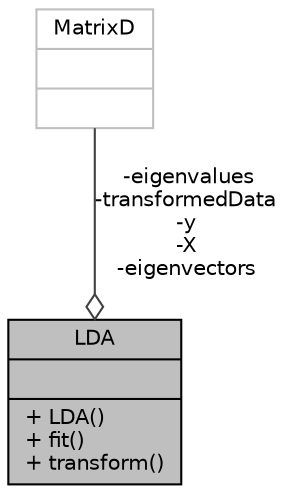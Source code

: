 digraph "LDA"
{
  bgcolor="transparent";
  edge [fontname="Helvetica",fontsize="10",labelfontname="Helvetica",labelfontsize="10"];
  node [fontname="Helvetica",fontsize="10",shape=record];
  Node1 [label="{LDA\n||+ LDA()\l+ fit()\l+ transform()\l}",height=0.2,width=0.4,color="black", fillcolor="grey75", style="filled", fontcolor="black"];
  Node2 -> Node1 [color="grey25",fontsize="10",style="solid",label=" -eigenvalues\n-transformedData\n-y\n-X\n-eigenvectors" ,arrowhead="odiamond",fontname="Helvetica"];
  Node2 [label="{MatrixD\n||}",height=0.2,width=0.4,color="grey75"];
}
